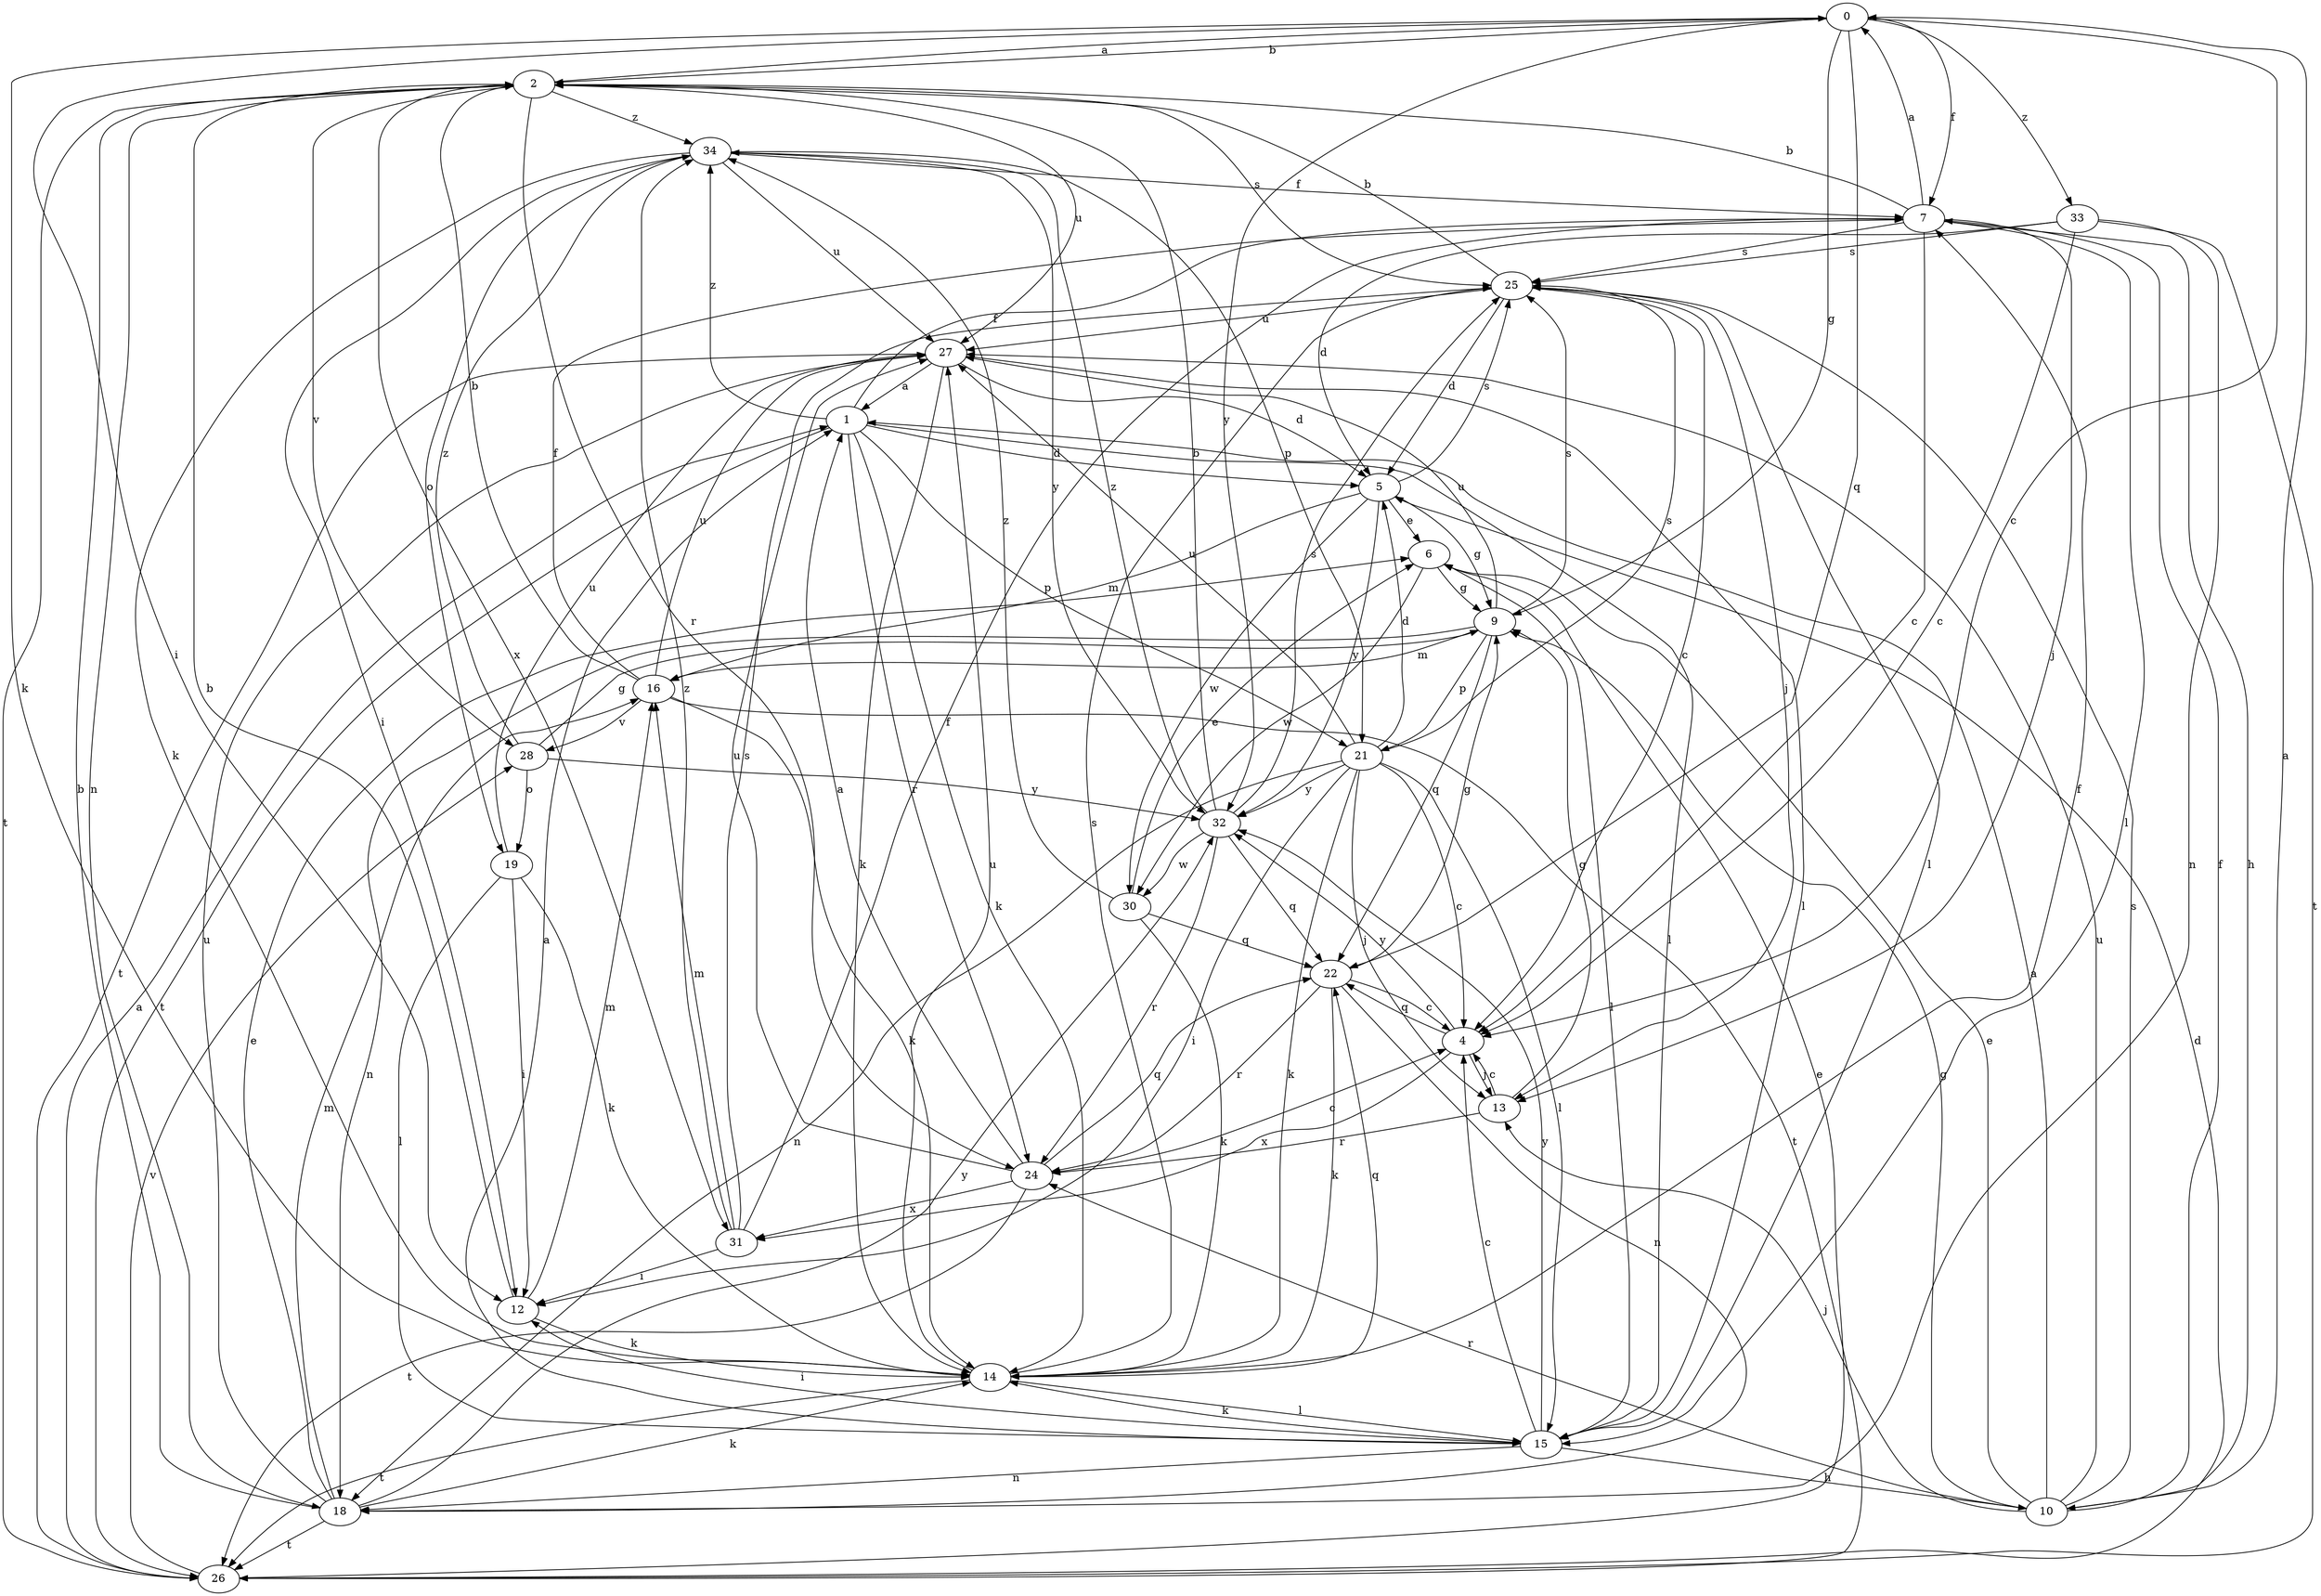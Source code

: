 strict digraph  {
0;
1;
2;
4;
5;
6;
7;
9;
10;
12;
13;
14;
15;
16;
18;
19;
21;
22;
24;
25;
26;
27;
28;
30;
31;
32;
33;
34;
0 -> 2  [label=b];
0 -> 4  [label=c];
0 -> 7  [label=f];
0 -> 9  [label=g];
0 -> 12  [label=i];
0 -> 14  [label=k];
0 -> 22  [label=q];
0 -> 32  [label=y];
0 -> 33  [label=z];
1 -> 5  [label=d];
1 -> 7  [label=f];
1 -> 14  [label=k];
1 -> 15  [label=l];
1 -> 21  [label=p];
1 -> 24  [label=r];
1 -> 26  [label=t];
1 -> 34  [label=z];
2 -> 0  [label=a];
2 -> 18  [label=n];
2 -> 24  [label=r];
2 -> 25  [label=s];
2 -> 26  [label=t];
2 -> 27  [label=u];
2 -> 28  [label=v];
2 -> 31  [label=x];
2 -> 34  [label=z];
4 -> 13  [label=j];
4 -> 22  [label=q];
4 -> 31  [label=x];
4 -> 32  [label=y];
5 -> 6  [label=e];
5 -> 9  [label=g];
5 -> 16  [label=m];
5 -> 25  [label=s];
5 -> 30  [label=w];
5 -> 32  [label=y];
6 -> 9  [label=g];
6 -> 15  [label=l];
6 -> 30  [label=w];
7 -> 0  [label=a];
7 -> 2  [label=b];
7 -> 4  [label=c];
7 -> 10  [label=h];
7 -> 13  [label=j];
7 -> 15  [label=l];
7 -> 25  [label=s];
9 -> 16  [label=m];
9 -> 18  [label=n];
9 -> 21  [label=p];
9 -> 22  [label=q];
9 -> 25  [label=s];
9 -> 27  [label=u];
10 -> 0  [label=a];
10 -> 1  [label=a];
10 -> 6  [label=e];
10 -> 7  [label=f];
10 -> 9  [label=g];
10 -> 13  [label=j];
10 -> 24  [label=r];
10 -> 25  [label=s];
10 -> 27  [label=u];
12 -> 2  [label=b];
12 -> 14  [label=k];
12 -> 16  [label=m];
13 -> 4  [label=c];
13 -> 9  [label=g];
13 -> 24  [label=r];
14 -> 7  [label=f];
14 -> 15  [label=l];
14 -> 22  [label=q];
14 -> 25  [label=s];
14 -> 26  [label=t];
14 -> 27  [label=u];
15 -> 1  [label=a];
15 -> 4  [label=c];
15 -> 10  [label=h];
15 -> 12  [label=i];
15 -> 14  [label=k];
15 -> 18  [label=n];
15 -> 32  [label=y];
16 -> 2  [label=b];
16 -> 7  [label=f];
16 -> 14  [label=k];
16 -> 26  [label=t];
16 -> 27  [label=u];
16 -> 28  [label=v];
18 -> 2  [label=b];
18 -> 6  [label=e];
18 -> 14  [label=k];
18 -> 16  [label=m];
18 -> 26  [label=t];
18 -> 27  [label=u];
18 -> 32  [label=y];
19 -> 12  [label=i];
19 -> 14  [label=k];
19 -> 15  [label=l];
19 -> 27  [label=u];
21 -> 4  [label=c];
21 -> 5  [label=d];
21 -> 12  [label=i];
21 -> 13  [label=j];
21 -> 14  [label=k];
21 -> 15  [label=l];
21 -> 18  [label=n];
21 -> 25  [label=s];
21 -> 27  [label=u];
21 -> 32  [label=y];
22 -> 4  [label=c];
22 -> 9  [label=g];
22 -> 14  [label=k];
22 -> 18  [label=n];
22 -> 24  [label=r];
24 -> 1  [label=a];
24 -> 4  [label=c];
24 -> 22  [label=q];
24 -> 26  [label=t];
24 -> 27  [label=u];
24 -> 31  [label=x];
25 -> 2  [label=b];
25 -> 4  [label=c];
25 -> 5  [label=d];
25 -> 13  [label=j];
25 -> 15  [label=l];
25 -> 27  [label=u];
26 -> 1  [label=a];
26 -> 5  [label=d];
26 -> 6  [label=e];
26 -> 28  [label=v];
27 -> 1  [label=a];
27 -> 5  [label=d];
27 -> 14  [label=k];
27 -> 15  [label=l];
27 -> 26  [label=t];
28 -> 9  [label=g];
28 -> 19  [label=o];
28 -> 32  [label=y];
28 -> 34  [label=z];
30 -> 6  [label=e];
30 -> 14  [label=k];
30 -> 22  [label=q];
30 -> 34  [label=z];
31 -> 7  [label=f];
31 -> 12  [label=i];
31 -> 16  [label=m];
31 -> 25  [label=s];
31 -> 34  [label=z];
32 -> 2  [label=b];
32 -> 22  [label=q];
32 -> 24  [label=r];
32 -> 25  [label=s];
32 -> 30  [label=w];
32 -> 34  [label=z];
33 -> 4  [label=c];
33 -> 5  [label=d];
33 -> 18  [label=n];
33 -> 25  [label=s];
33 -> 26  [label=t];
34 -> 7  [label=f];
34 -> 12  [label=i];
34 -> 14  [label=k];
34 -> 19  [label=o];
34 -> 21  [label=p];
34 -> 27  [label=u];
34 -> 32  [label=y];
}
